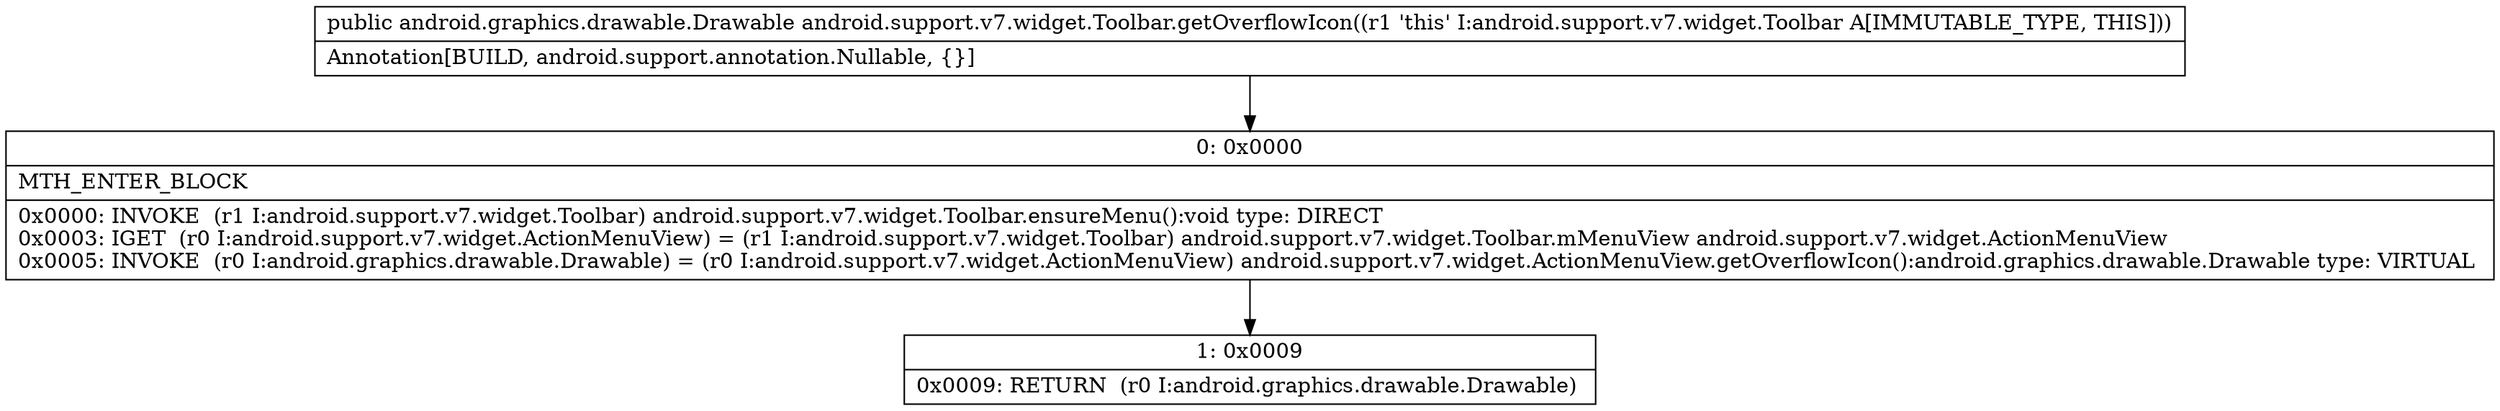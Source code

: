 digraph "CFG forandroid.support.v7.widget.Toolbar.getOverflowIcon()Landroid\/graphics\/drawable\/Drawable;" {
Node_0 [shape=record,label="{0\:\ 0x0000|MTH_ENTER_BLOCK\l|0x0000: INVOKE  (r1 I:android.support.v7.widget.Toolbar) android.support.v7.widget.Toolbar.ensureMenu():void type: DIRECT \l0x0003: IGET  (r0 I:android.support.v7.widget.ActionMenuView) = (r1 I:android.support.v7.widget.Toolbar) android.support.v7.widget.Toolbar.mMenuView android.support.v7.widget.ActionMenuView \l0x0005: INVOKE  (r0 I:android.graphics.drawable.Drawable) = (r0 I:android.support.v7.widget.ActionMenuView) android.support.v7.widget.ActionMenuView.getOverflowIcon():android.graphics.drawable.Drawable type: VIRTUAL \l}"];
Node_1 [shape=record,label="{1\:\ 0x0009|0x0009: RETURN  (r0 I:android.graphics.drawable.Drawable) \l}"];
MethodNode[shape=record,label="{public android.graphics.drawable.Drawable android.support.v7.widget.Toolbar.getOverflowIcon((r1 'this' I:android.support.v7.widget.Toolbar A[IMMUTABLE_TYPE, THIS]))  | Annotation[BUILD, android.support.annotation.Nullable, \{\}]\l}"];
MethodNode -> Node_0;
Node_0 -> Node_1;
}

